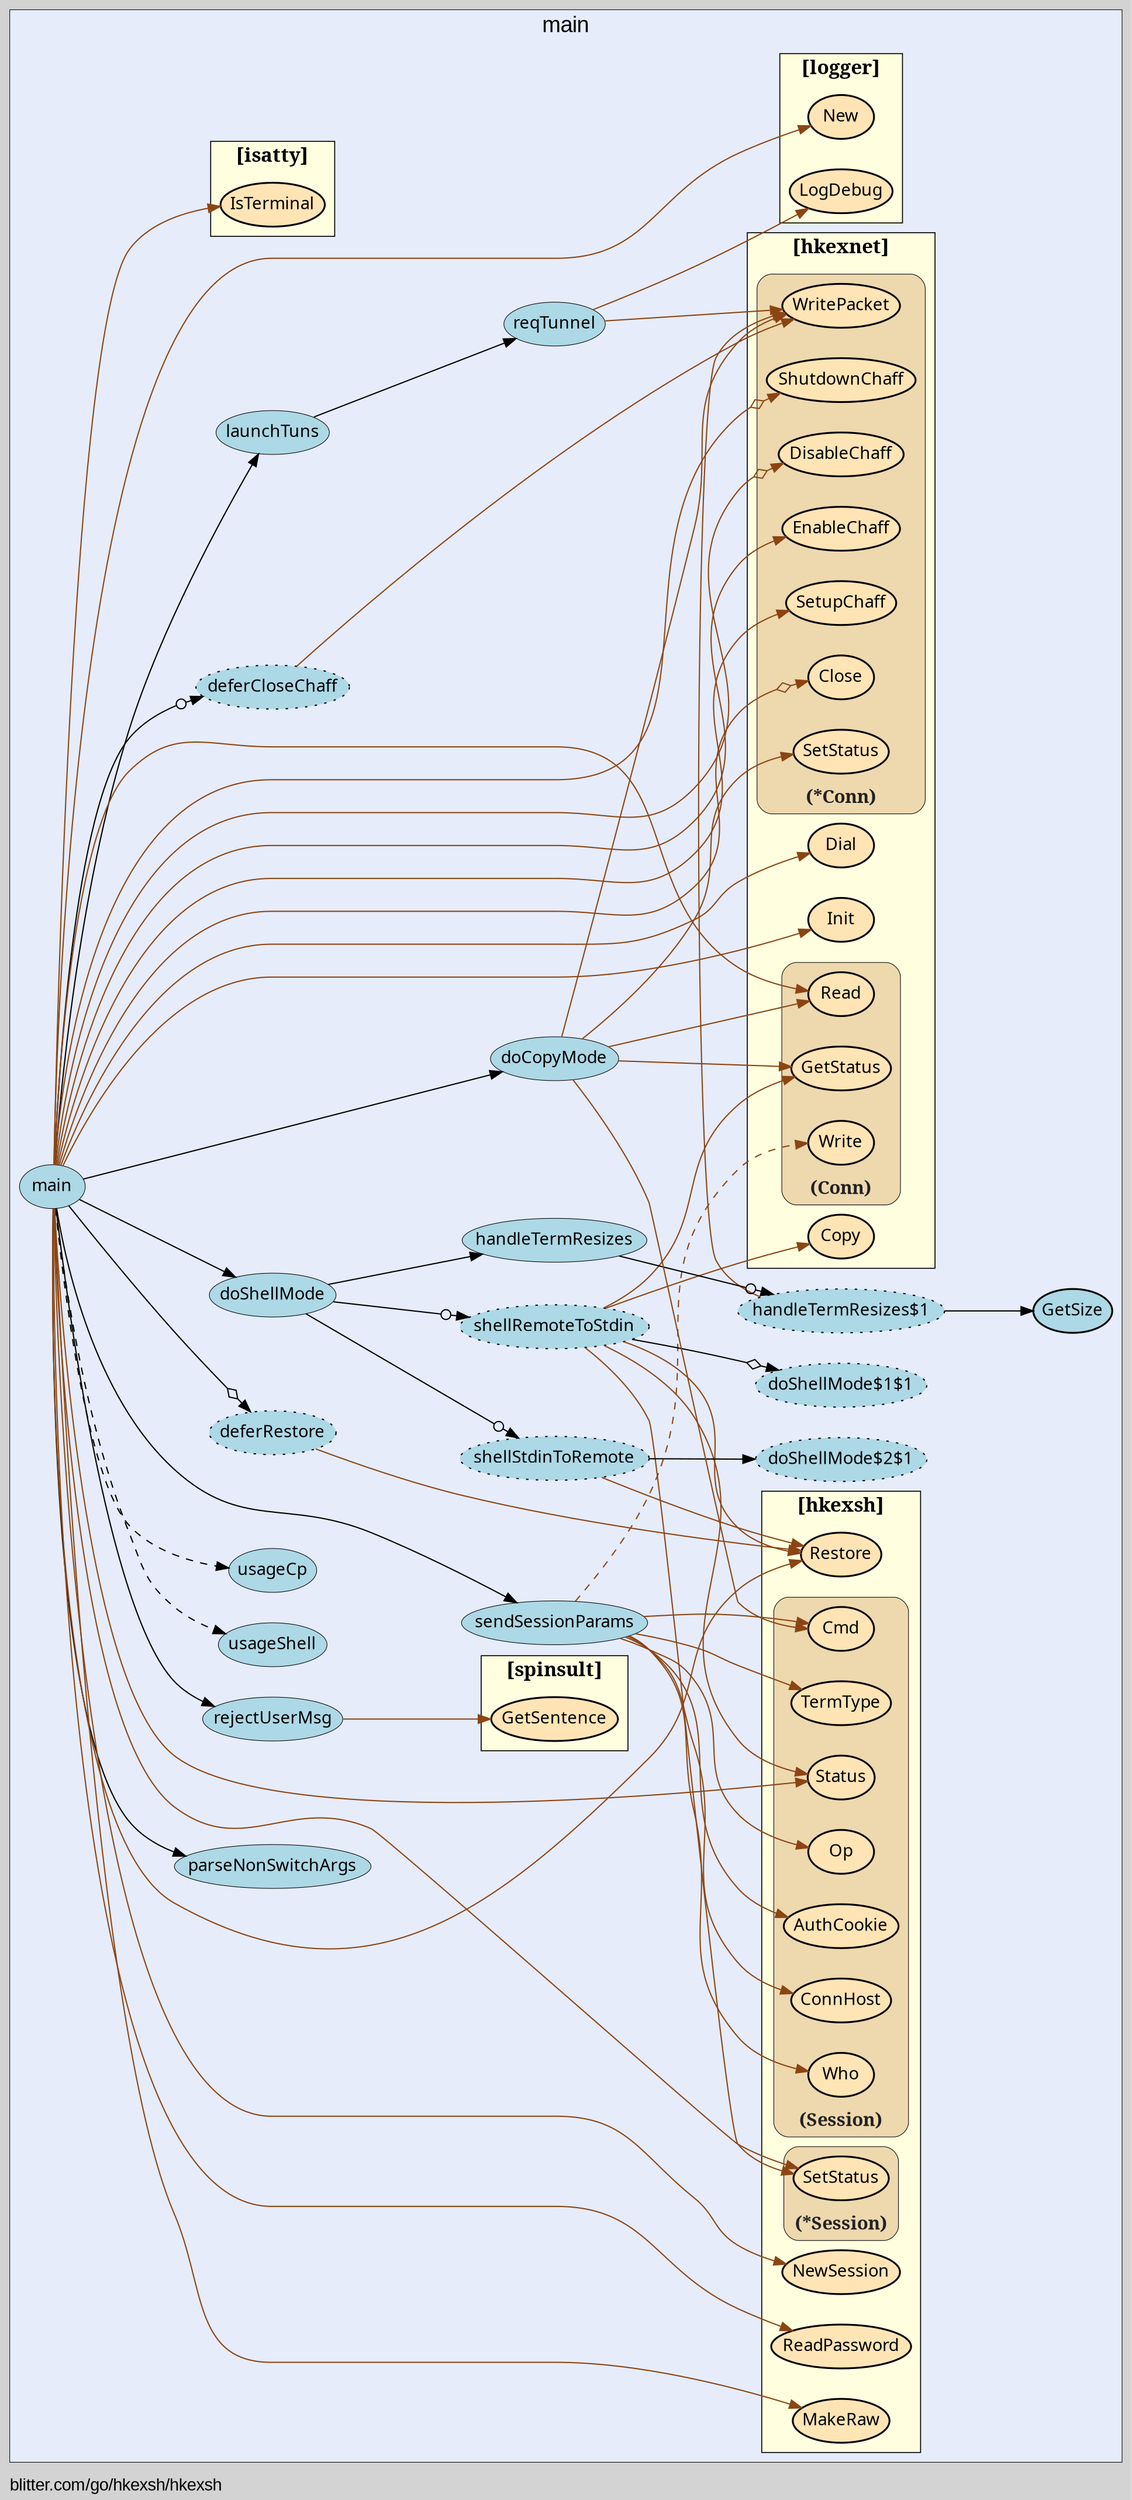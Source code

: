 digraph gocallvis {
    label="blitter.com/go/hkexsh/hkexsh";
    labeljust="l";
    fontname="Arial";
    fontsize="14";
    rankdir="LR";
    bgcolor="lightgray";
    style="solid";
    penwidth="0.5";
    pad="0.0";
    nodesep="0.35";

    node [shape="ellipse" style="filled" fillcolor="honeydew" fontname="Verdana" penwidth="1.0" margin="0.05,0.0"];
    edge [minlen="2"]

    subgraph "cluster_focus" {
        labeljust="c";
fontsize="18";
bgcolor="#e6ecfa";
label="main";
labelloc="t";
        
        "blitter.com/go/hkexsh/hkexsh.sendSessionParams" [ fillcolor="lightblue" label="sendSessionParams" penwidth="0.5" ]
        "blitter.com/go/hkexsh/hkexsh.doShellMode$1" [ fillcolor="lightblue" label="shellRemoteToStdin" style="dotted,filled" ]
        "blitter.com/go/hkexsh/hkexsh.doShellMode$1$1" [ fillcolor="lightblue" label="doShellMode$1$1" style="dotted,filled" ]
        "blitter.com/go/hkexsh/hkexsh.main$1" [ fillcolor="lightblue" label="deferRestore" style="dotted,filled" ]
        "blitter.com/go/hkexsh/hkexsh.reqTunnel" [ fillcolor="lightblue" label="reqTunnel" penwidth="0.5" ]
        "blitter.com/go/hkexsh/hkexsh.doShellMode" [ fillcolor="lightblue" label="doShellMode" penwidth="0.5" ]
        "blitter.com/go/hkexsh/hkexsh.handleTermResizes$1" [ fillcolor="lightblue" label="handleTermResizes$1" style="dotted,filled" ]
        "blitter.com/go/hkexsh/hkexsh.GetSize" [ fillcolor="lightblue" label="GetSize" penwidth="1.5" ]
        "blitter.com/go/hkexsh/hkexsh.handleTermResizes" [ fillcolor="lightblue" label="handleTermResizes" penwidth="0.5" ]
        "blitter.com/go/hkexsh/hkexsh.doShellMode$2" [ fillcolor="lightblue" label="shellStdinToRemote" style="dotted,filled" ]
        "blitter.com/go/hkexsh/hkexsh.doShellMode$2$1" [ fillcolor="lightblue" label="doShellMode$2$1" style="dotted,filled" ]
        "blitter.com/go/hkexsh/hkexsh.main$2" [ fillcolor="lightblue" label="deferCloseChaff" style="dotted,filled" ]
        "blitter.com/go/hkexsh/hkexsh.main" [ fillcolor="lightblue" label="main" penwidth="0.5" ]
        "blitter.com/go/hkexsh/hkexsh.parseNonSwitchArgs" [ fillcolor="lightblue" label="parseNonSwitchArgs" penwidth="0.5" ]
        "blitter.com/go/hkexsh/hkexsh.rejectUserMsg" [ fillcolor="lightblue" label="rejectUserMsg" penwidth="0.5" ]
        "blitter.com/go/hkexsh/hkexsh.launchTuns" [ label="launchTuns" penwidth="0.5" fillcolor="lightblue" ]
        "blitter.com/go/hkexsh/hkexsh.doCopyMode" [ fillcolor="lightblue" label="doCopyMode" penwidth="0.5" ]
        "blitter.com/go/hkexsh/hkexsh.usageShell" [ fillcolor="lightblue" label="usageShell" penwidth="0.5" ]
        "blitter.com/go/hkexsh/hkexsh.usageCp" [ penwidth="0.5" fillcolor="lightblue" label="usageCp" ]
        
        subgraph "cluster_blitter.com/go/hkexsh" {
        fontsize="16";
style="filled";
fontname="bold";
rank="sink";
penwidth="0.8";
fillcolor="lightyellow";
label="[hkexsh]";
URL="/?f=blitter.com/go/hkexsh";
tooltip="package: blitter.com/go/hkexsh";
        
        "blitter.com/go/hkexsh.Restore" [ fillcolor="moccasin" label="Restore" penwidth="1.5" ]
        "blitter.com/go/hkexsh.MakeRaw" [ fillcolor="moccasin" label="MakeRaw" penwidth="1.5" ]
        "blitter.com/go/hkexsh.ReadPassword" [ fillcolor="moccasin" label="ReadPassword" penwidth="1.5" ]
        "blitter.com/go/hkexsh.NewSession" [ fillcolor="moccasin" label="NewSession" penwidth="1.5" ]
        
        subgraph "cluster_*blitter.com/go/hkexsh.Session" {
        style="rounded,filled";
fillcolor="wheat2";
label="(*Session)";
tooltip="type: *blitter.com/go/hkexsh.Session";
penwidth="0.5";
fontsize="15";
fontcolor="#222222";
labelloc="b";
        
        "(*blitter.com/go/hkexsh.Session).SetStatus" [ fillcolor="moccasin" label="SetStatus" penwidth="1.5" ]
        
    }

        subgraph "cluster_blitter.com/go/hkexsh.Session" {
        penwidth="0.5";
fontsize="15";
fontcolor="#222222";
labelloc="b";
style="rounded,filled";
fillcolor="wheat2";
label="(Session)";
tooltip="type: blitter.com/go/hkexsh.Session";
        
        "(blitter.com/go/hkexsh.Session).Op" [ fillcolor="moccasin" label="Op" penwidth="1.5" ]
        "(blitter.com/go/hkexsh.Session).Who" [ label="Who" penwidth="1.5" fillcolor="moccasin" ]
        "(blitter.com/go/hkexsh.Session).ConnHost" [ fillcolor="moccasin" label="ConnHost" penwidth="1.5" ]
        "(blitter.com/go/hkexsh.Session).TermType" [ fillcolor="moccasin" label="TermType" penwidth="1.5" ]
        "(blitter.com/go/hkexsh.Session).Cmd" [ fillcolor="moccasin" label="Cmd" penwidth="1.5" ]
        "(blitter.com/go/hkexsh.Session).AuthCookie" [ fillcolor="moccasin" label="AuthCookie" penwidth="1.5" ]
        "(blitter.com/go/hkexsh.Session).Status" [ penwidth="1.5" fillcolor="moccasin" label="Status" ]
        
    }

    }

        subgraph "cluster_blitter.com/go/hkexsh/hkexnet" {
        fillcolor="lightyellow";
fontname="bold";
tooltip="package: blitter.com/go/hkexsh/hkexnet";
penwidth="0.8";
style="filled";
rank="sink";
label="[hkexnet]";
URL="/?f=blitter.com/go/hkexsh/hkexnet";
fontsize="16";
        
        "blitter.com/go/hkexsh/hkexnet.Copy" [ fillcolor="moccasin" label="Copy" penwidth="1.5" ]
        "blitter.com/go/hkexsh/hkexnet.Init" [ fillcolor="moccasin" label="Init" penwidth="1.5" ]
        "blitter.com/go/hkexsh/hkexnet.Dial" [ fillcolor="moccasin" label="Dial" penwidth="1.5" ]
        
        subgraph "cluster_*blitter.com/go/hkexsh/hkexnet.Conn" {
        fontcolor="#222222";
labelloc="b";
style="rounded,filled";
fillcolor="wheat2";
label="(*Conn)";
tooltip="type: *blitter.com/go/hkexsh/hkexnet.Conn";
penwidth="0.5";
fontsize="15";
        
        "(*blitter.com/go/hkexsh/hkexnet.Conn).WritePacket" [ fillcolor="moccasin" label="WritePacket" penwidth="1.5" ]
        "(*blitter.com/go/hkexsh/hkexnet.Conn).Close" [ label="Close" penwidth="1.5" fillcolor="moccasin" ]
        "(*blitter.com/go/hkexsh/hkexnet.Conn).SetupChaff" [ fillcolor="moccasin" label="SetupChaff" penwidth="1.5" ]
        "(*blitter.com/go/hkexsh/hkexnet.Conn).EnableChaff" [ fillcolor="moccasin" label="EnableChaff" penwidth="1.5" ]
        "(*blitter.com/go/hkexsh/hkexnet.Conn).DisableChaff" [ fillcolor="moccasin" label="DisableChaff" penwidth="1.5" ]
        "(*blitter.com/go/hkexsh/hkexnet.Conn).ShutdownChaff" [ fillcolor="moccasin" label="ShutdownChaff" penwidth="1.5" ]
        "(*blitter.com/go/hkexsh/hkexnet.Conn).SetStatus" [ fillcolor="moccasin" label="SetStatus" penwidth="1.5" ]
        
    }

        subgraph "cluster_blitter.com/go/hkexsh/hkexnet.Conn" {
        style="rounded,filled";
fillcolor="wheat2";
label="(Conn)";
tooltip="type: blitter.com/go/hkexsh/hkexnet.Conn";
penwidth="0.5";
fontsize="15";
fontcolor="#222222";
labelloc="b";
        
        "(blitter.com/go/hkexsh/hkexnet.Conn).Write" [ penwidth="1.5" fillcolor="moccasin" label="Write" ]
        "(blitter.com/go/hkexsh/hkexnet.Conn).GetStatus" [ fillcolor="moccasin" label="GetStatus" penwidth="1.5" ]
        "(blitter.com/go/hkexsh/hkexnet.Conn).Read" [ fillcolor="moccasin" label="Read" penwidth="1.5" ]
        
    }

    }

        subgraph "cluster_blitter.com/go/hkexsh/logger" {
        URL="/?f=blitter.com/go/hkexsh/logger";
tooltip="package: blitter.com/go/hkexsh/logger";
penwidth="0.8";
fontname="bold";
rank="sink";
label="[logger]";
fontsize="16";
style="filled";
fillcolor="lightyellow";
        
        "blitter.com/go/hkexsh/logger.LogDebug" [ fillcolor="moccasin" label="LogDebug" penwidth="1.5" ]
        "blitter.com/go/hkexsh/logger.New" [ fillcolor="moccasin" label="New" penwidth="1.5" ]
        
    }

        subgraph "cluster_blitter.com/go/hkexsh/spinsult" {
        penwidth="0.8";
fontsize="16";
style="filled";
rank="sink";
label="[spinsult]";
tooltip="package: blitter.com/go/hkexsh/spinsult";
fillcolor="lightyellow";
fontname="bold";
URL="/?f=blitter.com/go/hkexsh/spinsult";
        
        "blitter.com/go/hkexsh/spinsult.GetSentence" [ fillcolor="moccasin" label="GetSentence" penwidth="1.5" ]
        
    }

        subgraph "cluster_github.com/mattn/go-isatty" {
        rank="sink";
URL="/?f=github.com/mattn/go-isatty";
tooltip="package: github.com/mattn/go-isatty";
penwidth="0.8";
style="filled";
fillcolor="lightyellow";
fontname="bold";
label="[isatty]";
fontsize="16";
        
        "github.com/mattn/go-isatty.IsTerminal" [ fillcolor="moccasin" label="IsTerminal" penwidth="1.5" ]
        
    }

    }

    "blitter.com/go/hkexsh/hkexsh.sendSessionParams" -> "(blitter.com/go/hkexsh.Session).Op" [ color="saddlebrown" ]
    "blitter.com/go/hkexsh/hkexsh.sendSessionParams" -> "(blitter.com/go/hkexsh.Session).Who" [ color="saddlebrown" ]
    "blitter.com/go/hkexsh/hkexsh.sendSessionParams" -> "(blitter.com/go/hkexsh.Session).ConnHost" [ color="saddlebrown" ]
    "blitter.com/go/hkexsh/hkexsh.sendSessionParams" -> "(blitter.com/go/hkexsh.Session).TermType" [ color="saddlebrown" ]
    "blitter.com/go/hkexsh/hkexsh.sendSessionParams" -> "(blitter.com/go/hkexsh.Session).Cmd" [ color="saddlebrown" ]
    "blitter.com/go/hkexsh/hkexsh.sendSessionParams" -> "(blitter.com/go/hkexsh.Session).AuthCookie" [ color="saddlebrown" ]
    "blitter.com/go/hkexsh/hkexsh.sendSessionParams" -> "(blitter.com/go/hkexsh/hkexnet.Conn).Write" [ style="dashed" color="saddlebrown" ]
    "blitter.com/go/hkexsh/hkexsh.doShellMode$1" -> "blitter.com/go/hkexsh/hkexsh.doShellMode$1$1" [ arrowhead="normalnoneodiamond" ]
    "blitter.com/go/hkexsh/hkexsh.doShellMode$1" -> "blitter.com/go/hkexsh/hkexnet.Copy" [ color="saddlebrown" ]
    "blitter.com/go/hkexsh/hkexsh.doShellMode$1" -> "blitter.com/go/hkexsh.Restore" [ color="saddlebrown" ]
    "blitter.com/go/hkexsh/hkexsh.doShellMode$1" -> "(blitter.com/go/hkexsh/hkexnet.Conn).GetStatus" [ color="saddlebrown" ]
    "blitter.com/go/hkexsh/hkexsh.doShellMode$1" -> "(*blitter.com/go/hkexsh.Session).SetStatus" [ color="saddlebrown" ]
    "blitter.com/go/hkexsh/hkexsh.doShellMode$1" -> "(blitter.com/go/hkexsh.Session).Status" [ color="saddlebrown" ]
    "blitter.com/go/hkexsh/hkexsh.main$1" -> "blitter.com/go/hkexsh.Restore" [ color="saddlebrown" ]
    "blitter.com/go/hkexsh/hkexsh.reqTunnel" -> "blitter.com/go/hkexsh/logger.LogDebug" [ color="saddlebrown" ]
    "blitter.com/go/hkexsh/hkexsh.reqTunnel" -> "(*blitter.com/go/hkexsh/hkexnet.Conn).WritePacket" [ color="saddlebrown" ]
    "blitter.com/go/hkexsh/hkexsh.doShellMode" -> "blitter.com/go/hkexsh/hkexsh.doShellMode$1" [ arrowhead="normalnoneodot" ]
    "blitter.com/go/hkexsh/hkexsh.handleTermResizes$1" -> "blitter.com/go/hkexsh/hkexsh.GetSize" [  ]
    "blitter.com/go/hkexsh/hkexsh.handleTermResizes$1" -> "(*blitter.com/go/hkexsh/hkexnet.Conn).WritePacket" [ color="saddlebrown" ]
    "blitter.com/go/hkexsh/hkexsh.handleTermResizes" -> "blitter.com/go/hkexsh/hkexsh.handleTermResizes$1" [ arrowhead="normalnoneodot" ]
    "blitter.com/go/hkexsh/hkexsh.doShellMode" -> "blitter.com/go/hkexsh/hkexsh.handleTermResizes" [  ]
    "blitter.com/go/hkexsh/hkexsh.doShellMode$2" -> "blitter.com/go/hkexsh/hkexsh.doShellMode$2$1" [  ]
    "blitter.com/go/hkexsh/hkexsh.doShellMode$2" -> "blitter.com/go/hkexsh.Restore" [ color="saddlebrown" ]
    "blitter.com/go/hkexsh/hkexsh.doShellMode" -> "blitter.com/go/hkexsh/hkexsh.doShellMode$2" [ arrowhead="normalnoneodot" ]
    "blitter.com/go/hkexsh/hkexsh.main$2" -> "(*blitter.com/go/hkexsh/hkexnet.Conn).WritePacket" [ color="saddlebrown" ]
    "blitter.com/go/hkexsh/hkexsh.main" -> "blitter.com/go/hkexsh/hkexsh.parseNonSwitchArgs" [  ]
    "blitter.com/go/hkexsh/hkexsh.main" -> "blitter.com/go/hkexsh/logger.New" [ color="saddlebrown" ]
    "blitter.com/go/hkexsh/hkexsh.main" -> "blitter.com/go/hkexsh/hkexnet.Init" [ color="saddlebrown" ]
    "blitter.com/go/hkexsh/hkexsh.main" -> "blitter.com/go/hkexsh/hkexnet.Dial" [ color="saddlebrown" ]
    "blitter.com/go/hkexsh/hkexsh.main" -> "(*blitter.com/go/hkexsh/hkexnet.Conn).Close" [ arrowhead="normalnoneodiamond" color="saddlebrown" ]
    "blitter.com/go/hkexsh/hkexsh.main" -> "github.com/mattn/go-isatty.IsTerminal" [ color="saddlebrown" ]
    "blitter.com/go/hkexsh/hkexsh.main" -> "blitter.com/go/hkexsh.MakeRaw" [ color="saddlebrown" ]
    "blitter.com/go/hkexsh/hkexsh.main" -> "blitter.com/go/hkexsh/hkexsh.main$1" [ arrowhead="normalnoneodiamond" ]
    "blitter.com/go/hkexsh/hkexsh.main" -> "blitter.com/go/hkexsh.ReadPassword" [ color="saddlebrown" ]
    "blitter.com/go/hkexsh/hkexsh.main" -> "blitter.com/go/hkexsh.NewSession" [ color="saddlebrown" ]
    "blitter.com/go/hkexsh/hkexsh.main" -> "blitter.com/go/hkexsh/hkexsh.sendSessionParams" [  ]
    "blitter.com/go/hkexsh/hkexsh.main" -> "(blitter.com/go/hkexsh/hkexnet.Conn).Read" [ color="saddlebrown" ]
    "blitter.com/go/hkexsh/hkexsh.main" -> "(*blitter.com/go/hkexsh.Session).SetStatus" [ color="saddlebrown" ]
    "blitter.com/go/hkexsh/hkexsh.rejectUserMsg" -> "blitter.com/go/hkexsh/spinsult.GetSentence" [ color="saddlebrown" ]
    "blitter.com/go/hkexsh/hkexsh.main" -> "blitter.com/go/hkexsh/hkexsh.rejectUserMsg" [  ]
    "blitter.com/go/hkexsh/hkexsh.main" -> "(*blitter.com/go/hkexsh/hkexnet.Conn).SetupChaff" [ color="saddlebrown" ]
    "blitter.com/go/hkexsh/hkexsh.main" -> "(*blitter.com/go/hkexsh/hkexnet.Conn).EnableChaff" [ color="saddlebrown" ]
    "blitter.com/go/hkexsh/hkexsh.main" -> "(*blitter.com/go/hkexsh/hkexnet.Conn).DisableChaff" [ arrowhead="normalnoneodiamond" color="saddlebrown" ]
    "blitter.com/go/hkexsh/hkexsh.main" -> "(*blitter.com/go/hkexsh/hkexnet.Conn).ShutdownChaff" [ color="saddlebrown" arrowhead="normalnoneodiamond" ]
    "blitter.com/go/hkexsh/hkexsh.main" -> "blitter.com/go/hkexsh/hkexsh.main$2" [ arrowhead="normalnoneodot" ]
    "blitter.com/go/hkexsh/hkexsh.launchTuns" -> "blitter.com/go/hkexsh/hkexsh.reqTunnel" [  ]
    "blitter.com/go/hkexsh/hkexsh.main" -> "blitter.com/go/hkexsh/hkexsh.launchTuns" [  ]
    "blitter.com/go/hkexsh/hkexsh.main" -> "blitter.com/go/hkexsh/hkexsh.doShellMode" [  ]
    "blitter.com/go/hkexsh/hkexsh.main" -> "(blitter.com/go/hkexsh.Session).Status" [ color="saddlebrown" ]
    "blitter.com/go/hkexsh/hkexsh.doCopyMode" -> "(blitter.com/go/hkexsh.Session).Cmd" [ color="saddlebrown" ]
    "blitter.com/go/hkexsh/hkexsh.doCopyMode" -> "(*blitter.com/go/hkexsh/hkexnet.Conn).WritePacket" [ color="saddlebrown" ]
    "blitter.com/go/hkexsh/hkexsh.doCopyMode" -> "(blitter.com/go/hkexsh/hkexnet.Conn).Read" [ color="saddlebrown" ]
    "blitter.com/go/hkexsh/hkexsh.doCopyMode" -> "(*blitter.com/go/hkexsh/hkexnet.Conn).SetStatus" [ color="saddlebrown" ]
    "blitter.com/go/hkexsh/hkexsh.doCopyMode" -> "(blitter.com/go/hkexsh/hkexnet.Conn).GetStatus" [ color="saddlebrown" ]
    "blitter.com/go/hkexsh/hkexsh.main" -> "blitter.com/go/hkexsh/hkexsh.doCopyMode" [  ]
    "blitter.com/go/hkexsh/hkexsh.main" -> "blitter.com/go/hkexsh.Restore" [ color="saddlebrown" ]
    "blitter.com/go/hkexsh/hkexsh.main" -> "blitter.com/go/hkexsh/hkexsh.usageShell" [ style="dashed" ]
    "blitter.com/go/hkexsh/hkexsh.main" -> "blitter.com/go/hkexsh/hkexsh.usageCp" [ style="dashed" ]
}
